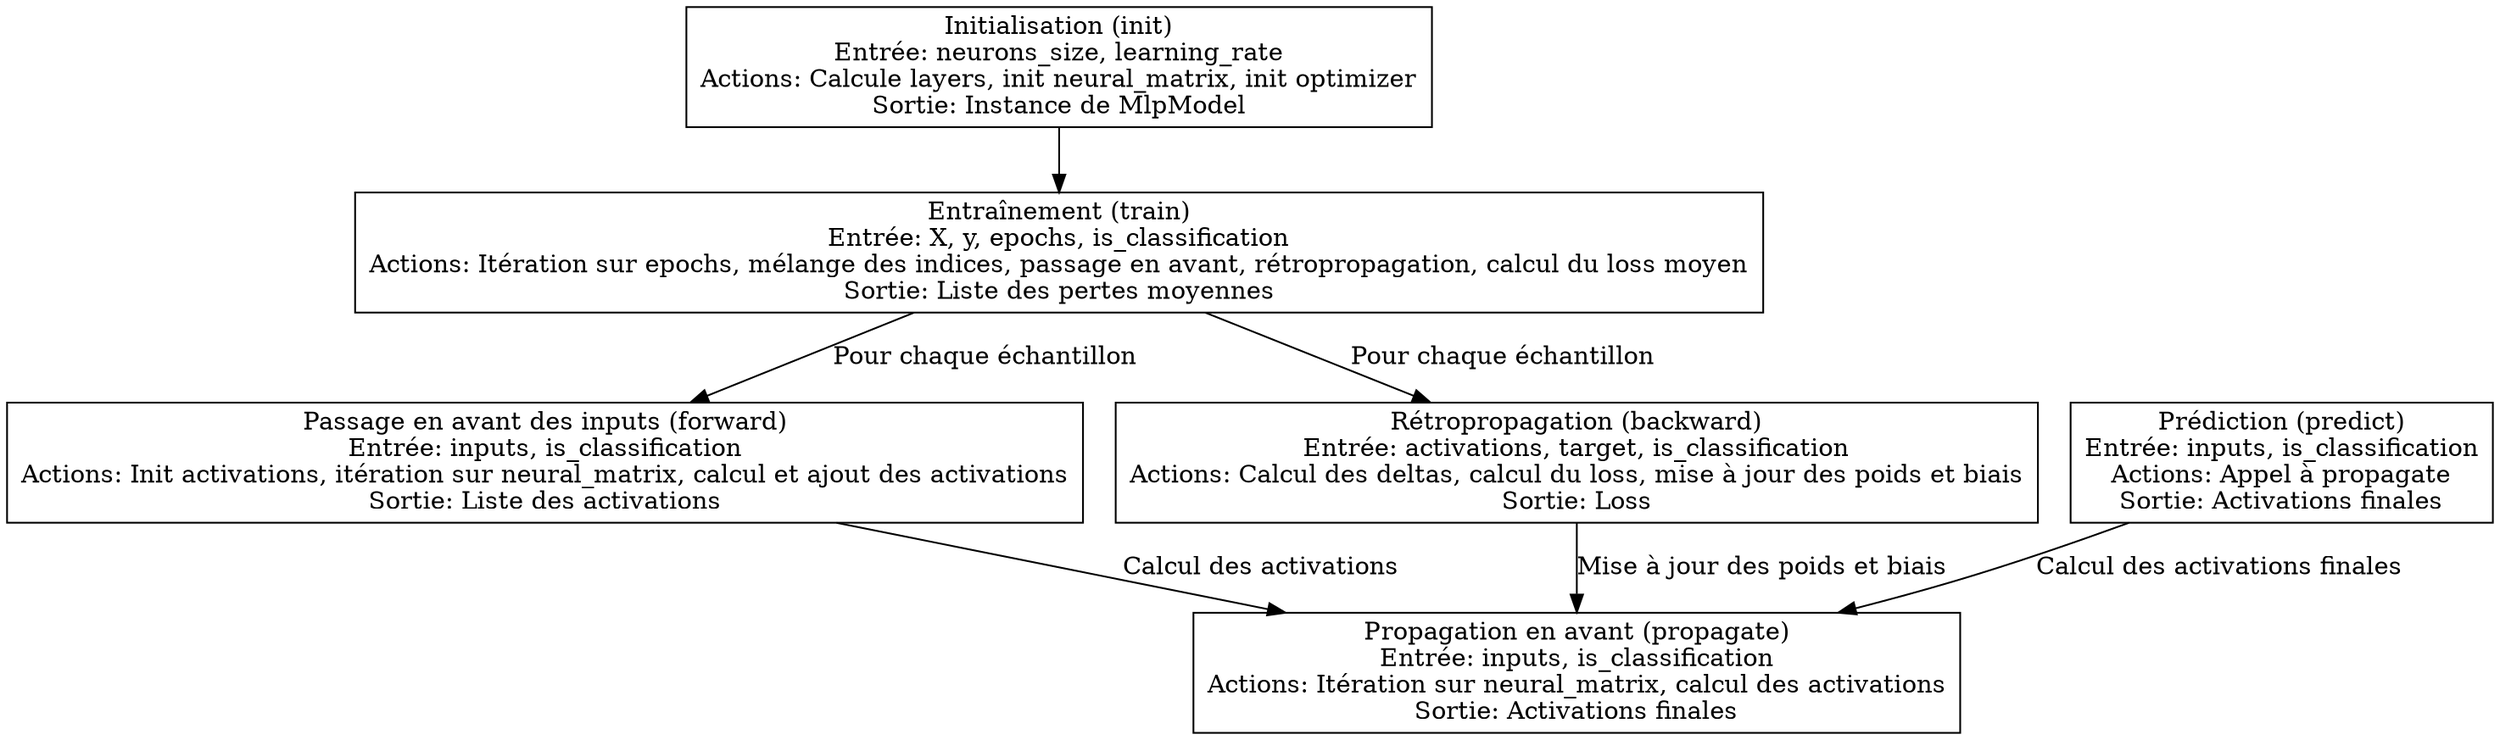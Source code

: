 digraph MLP {
    node [shape=box];

    init [label="Initialisation (init)\nEntrée: neurons_size, learning_rate\nActions: Calcule layers, init neural_matrix, init optimizer\nSortie: Instance de MlpModel"];
    propagate [label="Propagation en avant (propagate)\nEntrée: inputs, is_classification\nActions: Itération sur neural_matrix, calcul des activations\nSortie: Activations finales"];
    forward [label="Passage en avant des inputs (forward)\nEntrée: inputs, is_classification\nActions: Init activations, itération sur neural_matrix, calcul et ajout des activations\nSortie: Liste des activations"];
    backward [label="Rétropropagation (backward)\nEntrée: activations, target, is_classification\nActions: Calcul des deltas, calcul du loss, mise à jour des poids et biais\nSortie: Loss"];
    train [label="Entraînement (train)\nEntrée: X, y, epochs, is_classification\nActions: Itération sur epochs, mélange des indices, passage en avant, rétropropagation, calcul du loss moyen\nSortie: Liste des pertes moyennes"];
    predict [label="Prédiction (predict)\nEntrée: inputs, is_classification\nActions: Appel à propagate\nSortie: Activations finales"];

    init -> train;
    train -> forward [label="Pour chaque échantillon"];
    train -> backward [label="Pour chaque échantillon"];
    forward -> propagate [label="Calcul des activations"];
    backward -> propagate [label="Mise à jour des poids et biais"];
    predict -> propagate [label="Calcul des activations finales"];
}

